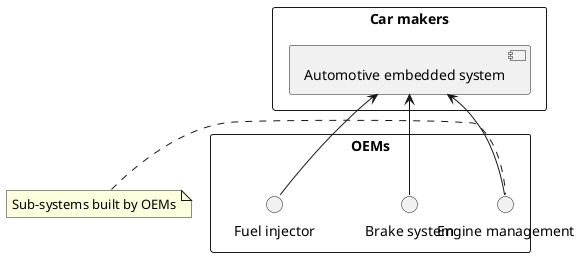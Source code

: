@startuml


rectangle "Car makers" {
    component "Automotive embedded system" as CAR_SYSTEM
}

rectangle "OEMs" {
    () "Brake system" as ECU_BS
    () "Engine management" as ECU_EM    
    () "Fuel injector" as ECU_FI
}

note left of ECU_EM {
    Sub-systems built by OEMs
}

ECU_BS -up-> CAR_SYSTEM
ECU_FI -up-> CAR_SYSTEM
ECU_EM -up-> CAR_SYSTEM


@enduml
